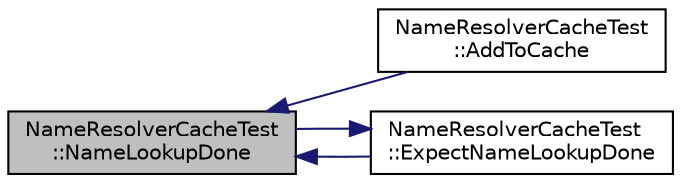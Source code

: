 digraph "NameResolverCacheTest::NameLookupDone"
{
 // INTERACTIVE_SVG=YES
  edge [fontname="Helvetica",fontsize="10",labelfontname="Helvetica",labelfontsize="10"];
  node [fontname="Helvetica",fontsize="10",shape=record];
  rankdir="LR";
  Node34 [label="NameResolverCacheTest\l::NameLookupDone",height=0.2,width=0.4,color="black", fillcolor="grey75", style="filled", fontcolor="black"];
  Node34 -> Node35 [dir="back",color="midnightblue",fontsize="10",style="solid",fontname="Helvetica"];
  Node35 [label="NameResolverCacheTest\l::AddToCache",height=0.2,width=0.4,color="black", fillcolor="white", style="filled",URL="$de/dcf/class_name_resolver_cache_test.html#a676b7a0f0f8bc4f8973d0e84a97199c6"];
  Node34 -> Node36 [dir="back",color="midnightblue",fontsize="10",style="solid",fontname="Helvetica"];
  Node36 [label="NameResolverCacheTest\l::ExpectNameLookupDone",height=0.2,width=0.4,color="black", fillcolor="white", style="filled",URL="$de/dcf/class_name_resolver_cache_test.html#a264ccda0a68454bbb514e69ab5417923"];
  Node36 -> Node34 [dir="back",color="midnightblue",fontsize="10",style="solid",fontname="Helvetica"];
}
